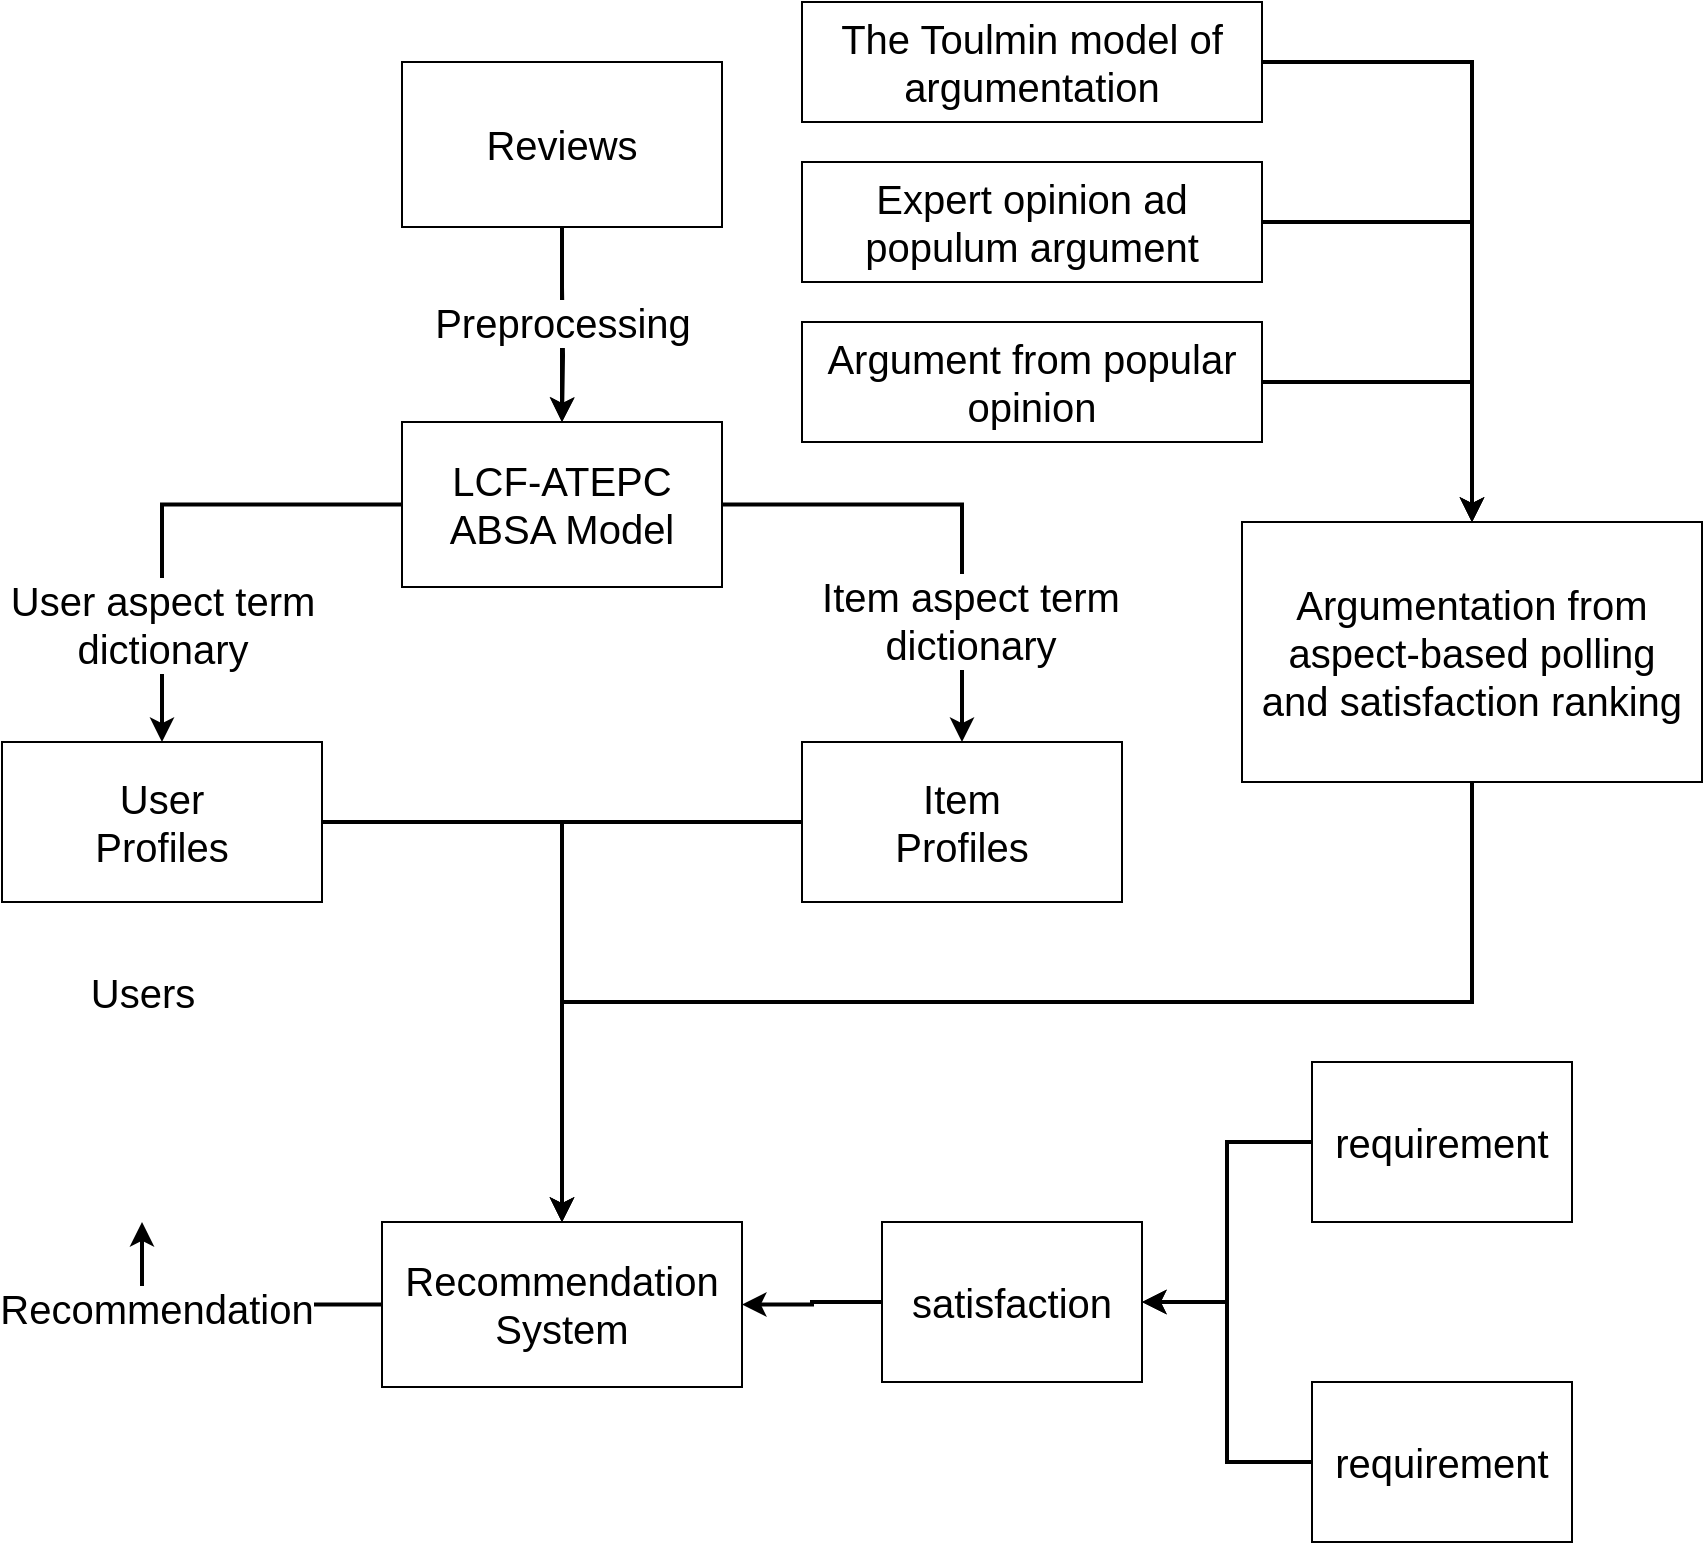<mxfile version="20.2.7" type="github">
  <diagram id="ahrnxP7dzFnDoXyZlv80" name="第 1 页">
    <mxGraphModel dx="2253" dy="-400" grid="1" gridSize="10" guides="1" tooltips="1" connect="1" arrows="1" fold="1" page="1" pageScale="1" pageWidth="827" pageHeight="1169" math="0" shadow="0">
      <root>
        <mxCell id="0" />
        <mxCell id="1" parent="0" />
        <mxCell id="r_awI5zs8guKs30Cjc3F-1" value="Users" style="shape=image;html=1;verticalAlign=bottom;verticalLabelPosition=top;labelBackgroundColor=#ffffff;imageAspect=0;aspect=fixed;image=https://cdn2.iconfinder.com/data/icons/font-awesome/1792/user-128.png;fontSize=20;labelPosition=center;align=center;" vertex="1" parent="1">
          <mxGeometry x="-260" y="2300" width="100" height="100" as="geometry" />
        </mxCell>
        <mxCell id="r_awI5zs8guKs30Cjc3F-2" value="" style="edgeStyle=orthogonalEdgeStyle;rounded=0;orthogonalLoop=1;jettySize=auto;html=1;fontSize=20;strokeWidth=2;" edge="1" parent="1" target="r_awI5zs8guKs30Cjc3F-11">
          <mxGeometry relative="1" as="geometry">
            <mxPoint y="1932.5" as="sourcePoint" />
          </mxGeometry>
        </mxCell>
        <mxCell id="r_awI5zs8guKs30Cjc3F-3" style="edgeStyle=orthogonalEdgeStyle;rounded=0;orthogonalLoop=1;jettySize=auto;html=1;fontSize=20;strokeWidth=2;" edge="1" parent="1" source="r_awI5zs8guKs30Cjc3F-4" target="r_awI5zs8guKs30Cjc3F-17">
          <mxGeometry relative="1" as="geometry" />
        </mxCell>
        <mxCell id="r_awI5zs8guKs30Cjc3F-4" value="Item&lt;br&gt;Profiles" style="whiteSpace=wrap;html=1;fontSize=20;" vertex="1" parent="1">
          <mxGeometry x="120" y="2160" width="160" height="80" as="geometry" />
        </mxCell>
        <mxCell id="r_awI5zs8guKs30Cjc3F-5" style="edgeStyle=orthogonalEdgeStyle;rounded=0;orthogonalLoop=1;jettySize=auto;html=1;fontSize=20;strokeWidth=2;" edge="1" parent="1" source="r_awI5zs8guKs30Cjc3F-6" target="r_awI5zs8guKs30Cjc3F-17">
          <mxGeometry relative="1" as="geometry" />
        </mxCell>
        <mxCell id="r_awI5zs8guKs30Cjc3F-6" value="User&lt;br&gt;Profiles" style="whiteSpace=wrap;html=1;fontSize=20;" vertex="1" parent="1">
          <mxGeometry x="-280" y="2160" width="160" height="80" as="geometry" />
        </mxCell>
        <mxCell id="r_awI5zs8guKs30Cjc3F-7" style="edgeStyle=orthogonalEdgeStyle;rounded=0;orthogonalLoop=1;jettySize=auto;html=1;fontSize=20;strokeWidth=2;" edge="1" parent="1" source="r_awI5zs8guKs30Cjc3F-11" target="r_awI5zs8guKs30Cjc3F-4">
          <mxGeometry relative="1" as="geometry" />
        </mxCell>
        <mxCell id="r_awI5zs8guKs30Cjc3F-8" value="Item aspect term&lt;br&gt;dictionary" style="edgeLabel;html=1;align=center;verticalAlign=middle;resizable=0;points=[];fontSize=20;" vertex="1" connectable="0" parent="r_awI5zs8guKs30Cjc3F-7">
          <mxGeometry x="0.489" y="4" relative="1" as="geometry">
            <mxPoint as="offset" />
          </mxGeometry>
        </mxCell>
        <mxCell id="r_awI5zs8guKs30Cjc3F-9" style="edgeStyle=orthogonalEdgeStyle;rounded=0;orthogonalLoop=1;jettySize=auto;html=1;entryX=0.5;entryY=0;entryDx=0;entryDy=0;fontSize=20;strokeWidth=2;" edge="1" parent="1" source="r_awI5zs8guKs30Cjc3F-11" target="r_awI5zs8guKs30Cjc3F-6">
          <mxGeometry relative="1" as="geometry" />
        </mxCell>
        <mxCell id="r_awI5zs8guKs30Cjc3F-10" value="User aspect term&lt;br&gt;dictionary" style="edgeLabel;html=1;align=center;verticalAlign=middle;resizable=0;points=[];fontSize=20;" vertex="1" connectable="0" parent="r_awI5zs8guKs30Cjc3F-9">
          <mxGeometry x="0.21" y="-1" relative="1" as="geometry">
            <mxPoint x="1" y="35" as="offset" />
          </mxGeometry>
        </mxCell>
        <mxCell id="r_awI5zs8guKs30Cjc3F-11" value="LCF-ATEPC&lt;br&gt;ABSA Model" style="whiteSpace=wrap;html=1;fontSize=20;" vertex="1" parent="1">
          <mxGeometry x="-80" y="2000" width="160" height="82.5" as="geometry" />
        </mxCell>
        <mxCell id="r_awI5zs8guKs30Cjc3F-12" value="" style="edgeStyle=orthogonalEdgeStyle;rounded=0;orthogonalLoop=1;jettySize=auto;html=1;fontSize=20;strokeWidth=2;" edge="1" parent="1" source="r_awI5zs8guKs30Cjc3F-14" target="r_awI5zs8guKs30Cjc3F-11">
          <mxGeometry relative="1" as="geometry" />
        </mxCell>
        <mxCell id="r_awI5zs8guKs30Cjc3F-13" value="Preprocessing" style="edgeLabel;html=1;align=center;verticalAlign=middle;resizable=0;points=[];fontSize=20;" vertex="1" connectable="0" parent="r_awI5zs8guKs30Cjc3F-12">
          <mxGeometry x="-0.23" y="1" relative="1" as="geometry">
            <mxPoint x="-1" y="10" as="offset" />
          </mxGeometry>
        </mxCell>
        <mxCell id="r_awI5zs8guKs30Cjc3F-14" value="Reviews" style="whiteSpace=wrap;html=1;fontSize=20;" vertex="1" parent="1">
          <mxGeometry x="-80" y="1820" width="160" height="82.5" as="geometry" />
        </mxCell>
        <mxCell id="r_awI5zs8guKs30Cjc3F-15" style="edgeStyle=orthogonalEdgeStyle;rounded=0;orthogonalLoop=1;jettySize=auto;html=1;entryX=0.5;entryY=1;entryDx=0;entryDy=0;fontSize=20;strokeWidth=2;" edge="1" parent="1" source="r_awI5zs8guKs30Cjc3F-17" target="r_awI5zs8guKs30Cjc3F-1">
          <mxGeometry relative="1" as="geometry" />
        </mxCell>
        <mxCell id="r_awI5zs8guKs30Cjc3F-16" value="Recommendation" style="edgeLabel;html=1;align=center;verticalAlign=middle;resizable=0;points=[];fontSize=20;" vertex="1" connectable="0" parent="r_awI5zs8guKs30Cjc3F-15">
          <mxGeometry x="0.402" y="1" relative="1" as="geometry">
            <mxPoint as="offset" />
          </mxGeometry>
        </mxCell>
        <mxCell id="r_awI5zs8guKs30Cjc3F-17" value="Recommendation System" style="whiteSpace=wrap;html=1;fontSize=20;" vertex="1" parent="1">
          <mxGeometry x="-90" y="2400" width="180" height="82.5" as="geometry" />
        </mxCell>
        <mxCell id="r_awI5zs8guKs30Cjc3F-18" style="edgeStyle=orthogonalEdgeStyle;rounded=0;orthogonalLoop=1;jettySize=auto;html=1;entryX=0.5;entryY=0;entryDx=0;entryDy=0;fontSize=20;strokeWidth=2;exitX=0.5;exitY=1;exitDx=0;exitDy=0;" edge="1" parent="1" source="r_awI5zs8guKs30Cjc3F-19" target="r_awI5zs8guKs30Cjc3F-17">
          <mxGeometry relative="1" as="geometry" />
        </mxCell>
        <mxCell id="r_awI5zs8guKs30Cjc3F-19" value="Argumentation from aspect-based polling and satisfaction ranking" style="whiteSpace=wrap;html=1;fontSize=20;spacing=5;" vertex="1" parent="1">
          <mxGeometry x="340" y="2050" width="230" height="130" as="geometry" />
        </mxCell>
        <mxCell id="r_awI5zs8guKs30Cjc3F-20" style="edgeStyle=orthogonalEdgeStyle;rounded=0;orthogonalLoop=1;jettySize=auto;html=1;entryX=0.5;entryY=0;entryDx=0;entryDy=0;fontSize=20;strokeWidth=2;exitX=1;exitY=0.5;exitDx=0;exitDy=0;" edge="1" parent="1" source="r_awI5zs8guKs30Cjc3F-21" target="r_awI5zs8guKs30Cjc3F-19">
          <mxGeometry relative="1" as="geometry" />
        </mxCell>
        <mxCell id="r_awI5zs8guKs30Cjc3F-21" value="The Toulmin model of argumentation" style="whiteSpace=wrap;html=1;fontSize=20;" vertex="1" parent="1">
          <mxGeometry x="120" y="1790" width="230" height="60" as="geometry" />
        </mxCell>
        <mxCell id="r_awI5zs8guKs30Cjc3F-22" style="edgeStyle=orthogonalEdgeStyle;rounded=0;orthogonalLoop=1;jettySize=auto;html=1;fontSize=20;strokeWidth=2;exitX=1;exitY=0.5;exitDx=0;exitDy=0;" edge="1" parent="1" source="r_awI5zs8guKs30Cjc3F-23" target="r_awI5zs8guKs30Cjc3F-19">
          <mxGeometry relative="1" as="geometry" />
        </mxCell>
        <mxCell id="r_awI5zs8guKs30Cjc3F-23" value="Argument from popular opinion" style="whiteSpace=wrap;html=1;fontSize=20;" vertex="1" parent="1">
          <mxGeometry x="120" y="1950" width="230" height="60" as="geometry" />
        </mxCell>
        <mxCell id="r_awI5zs8guKs30Cjc3F-24" style="edgeStyle=orthogonalEdgeStyle;rounded=0;orthogonalLoop=1;jettySize=auto;html=1;fontSize=20;strokeWidth=2;exitX=1;exitY=0.5;exitDx=0;exitDy=0;" edge="1" parent="1" source="r_awI5zs8guKs30Cjc3F-25" target="r_awI5zs8guKs30Cjc3F-19">
          <mxGeometry relative="1" as="geometry" />
        </mxCell>
        <mxCell id="r_awI5zs8guKs30Cjc3F-25" value="Expert opinion ad populum argument" style="whiteSpace=wrap;html=1;fontSize=20;" vertex="1" parent="1">
          <mxGeometry x="120" y="1870" width="230" height="60" as="geometry" />
        </mxCell>
        <mxCell id="r_awI5zs8guKs30Cjc3F-26" value="" style="edgeStyle=orthogonalEdgeStyle;rounded=0;orthogonalLoop=1;jettySize=auto;html=1;strokeWidth=2;" edge="1" parent="1" source="r_awI5zs8guKs30Cjc3F-27" target="r_awI5zs8guKs30Cjc3F-31">
          <mxGeometry relative="1" as="geometry" />
        </mxCell>
        <mxCell id="r_awI5zs8guKs30Cjc3F-27" value="requirement" style="whiteSpace=wrap;html=1;fontSize=20;" vertex="1" parent="1">
          <mxGeometry x="375" y="2320" width="130" height="80" as="geometry" />
        </mxCell>
        <mxCell id="r_awI5zs8guKs30Cjc3F-28" style="edgeStyle=orthogonalEdgeStyle;rounded=0;orthogonalLoop=1;jettySize=auto;html=1;strokeWidth=2;" edge="1" parent="1" source="r_awI5zs8guKs30Cjc3F-29" target="r_awI5zs8guKs30Cjc3F-31">
          <mxGeometry relative="1" as="geometry" />
        </mxCell>
        <mxCell id="r_awI5zs8guKs30Cjc3F-29" value="requirement" style="whiteSpace=wrap;html=1;fontSize=20;" vertex="1" parent="1">
          <mxGeometry x="375" y="2480" width="130" height="80" as="geometry" />
        </mxCell>
        <mxCell id="r_awI5zs8guKs30Cjc3F-30" value="" style="edgeStyle=orthogonalEdgeStyle;rounded=0;orthogonalLoop=1;jettySize=auto;html=1;strokeWidth=2;" edge="1" parent="1" source="r_awI5zs8guKs30Cjc3F-31" target="r_awI5zs8guKs30Cjc3F-17">
          <mxGeometry relative="1" as="geometry" />
        </mxCell>
        <mxCell id="r_awI5zs8guKs30Cjc3F-31" value="satisfaction" style="whiteSpace=wrap;html=1;fontSize=20;" vertex="1" parent="1">
          <mxGeometry x="160" y="2400" width="130" height="80" as="geometry" />
        </mxCell>
      </root>
    </mxGraphModel>
  </diagram>
</mxfile>
